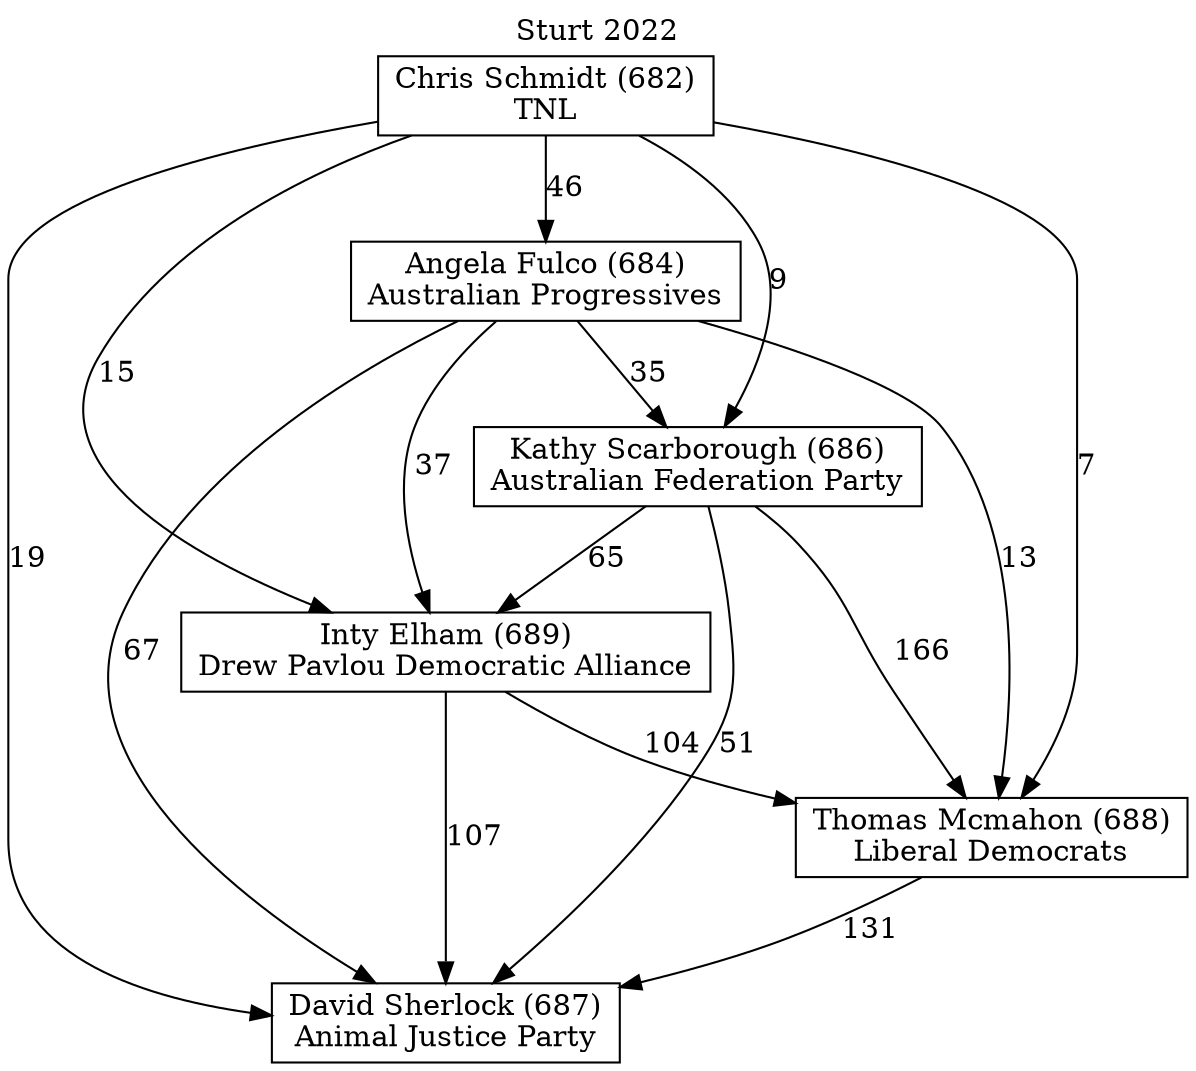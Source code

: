 // House preference flow
digraph "David Sherlock (687)_Sturt_2022" {
	graph [label="Sturt 2022" labelloc=t mclimit=10]
	node [shape=box]
	"Chris Schmidt (682)" [label="Chris Schmidt (682)
TNL"]
	"Inty Elham (689)" [label="Inty Elham (689)
Drew Pavlou Democratic Alliance"]
	"David Sherlock (687)" [label="David Sherlock (687)
Animal Justice Party"]
	"Angela Fulco (684)" [label="Angela Fulco (684)
Australian Progressives"]
	"Kathy Scarborough (686)" [label="Kathy Scarborough (686)
Australian Federation Party"]
	"Thomas Mcmahon (688)" [label="Thomas Mcmahon (688)
Liberal Democrats"]
	"Kathy Scarborough (686)" -> "Thomas Mcmahon (688)" [label=166]
	"Chris Schmidt (682)" -> "David Sherlock (687)" [label=19]
	"Inty Elham (689)" -> "David Sherlock (687)" [label=107]
	"Chris Schmidt (682)" -> "Inty Elham (689)" [label=15]
	"Chris Schmidt (682)" -> "Kathy Scarborough (686)" [label=9]
	"Angela Fulco (684)" -> "David Sherlock (687)" [label=67]
	"Angela Fulco (684)" -> "Kathy Scarborough (686)" [label=35]
	"Chris Schmidt (682)" -> "Thomas Mcmahon (688)" [label=7]
	"Angela Fulco (684)" -> "Thomas Mcmahon (688)" [label=13]
	"Thomas Mcmahon (688)" -> "David Sherlock (687)" [label=131]
	"Kathy Scarborough (686)" -> "Inty Elham (689)" [label=65]
	"Angela Fulco (684)" -> "Inty Elham (689)" [label=37]
	"Chris Schmidt (682)" -> "Angela Fulco (684)" [label=46]
	"Inty Elham (689)" -> "Thomas Mcmahon (688)" [label=104]
	"Kathy Scarborough (686)" -> "David Sherlock (687)" [label=51]
}
